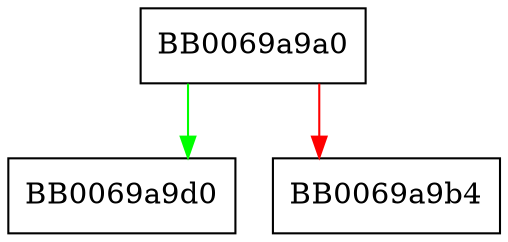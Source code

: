 digraph aes_generic_ocb_cipher {
  node [shape="box"];
  graph [splines=ortho];
  BB0069a9a0 -> BB0069a9d0 [color="green"];
  BB0069a9a0 -> BB0069a9b4 [color="red"];
}
